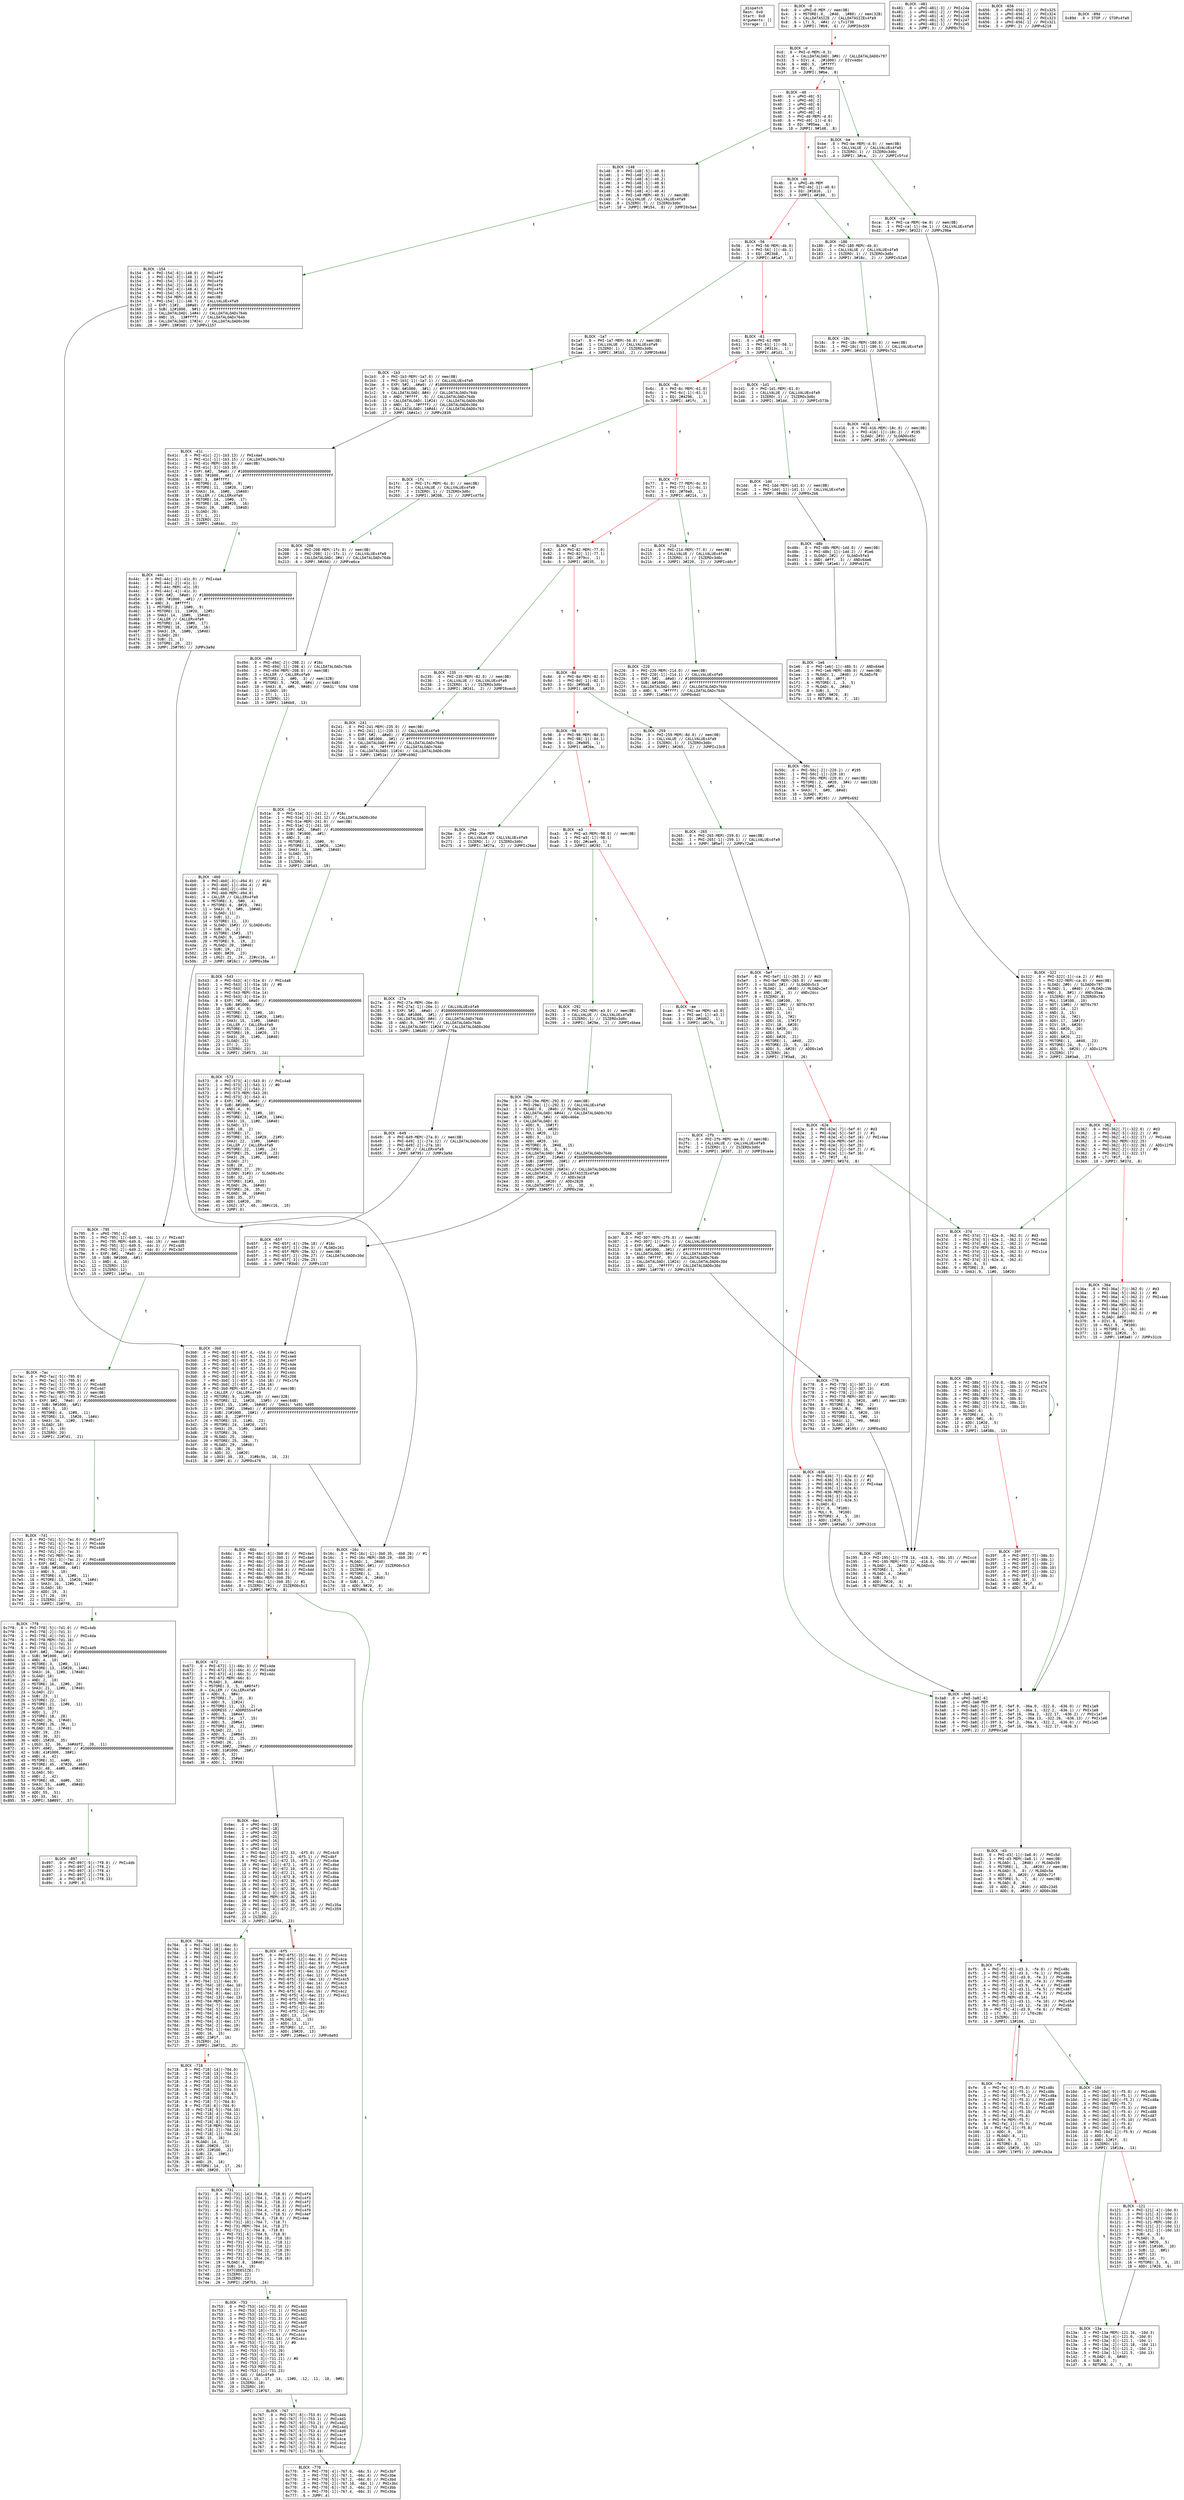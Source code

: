 
digraph G {
graph [fontname = "consolas"];
node  [fontname = "consolas"];
edge  [fontname = "consolas"];
ff [label="{_dispatch\lHash: 0x0\lStart: 0x0\lArguments: []\lStorage: []\l}", shape="record"];
block_0 [label="----- BLOCK ~0 -----\l0x0: .0 = uPHI~0-MEM // mem(0B)\l0x4: .3 = MSTORE(.0, .2#40, .1#80) // mem(32B)\l0x7: .5 = CALLDATASIZE // CALLDATASIZEx4fa9\l0x8: .6 = LT(.5, .4#4) // LTx1730\l0xc: .8 = JUMPI(.7#b9, .6) // JUMPI0x559\l", shape="record"];
block_d [label="----- BLOCK ~d -----\l0xd: .0 = PHI~d-MEM(~0.3)\l0x32: .4 = CALLDATALOAD(.3#0) // CALLDATALOAD0x797\l0x33: .5 = DIV(.4, .2#1000) // DIVx4dbc\l0x34: .6 = AND(.5, .1#ffff)\l0x3b: .8 = EQ(.6, .7#6fdd)\l0x3f: .10 = JUMPI(.9#be, .8)\l", shape="record"];
block_40 [label="----- BLOCK ~40 -----\l0x40: .0 = uPHI~40[-5]\l0x40: .1 = uPHI~40[-2]\l0x40: .2 = uPHI~40[-6]\l0x40: .3 = uPHI~40[-3]\l0x40: .4 = uPHI~40[-4]\l0x40: .5 = PHI~40-MEM(~d.0)\l0x40: .6 = PHI~40[-1](~d.6)\l0x46: .8 = EQ(.7#95ea, .6)\l0x4a: .10 = JUMPI(.9#148, .8)\l", shape="record"];
block_4b [label="----- BLOCK ~4b -----\l0x4b: .0 = uPHI~4b-MEM\l0x4b: .1 = PHI~4b[-1](~40.6)\l0x51: .3 = EQ(.2#1816, .1)\l0x55: .5 = JUMPI(.4#180, .3)\l", shape="record"];
block_56 [label="----- BLOCK ~56 -----\l0x56: .0 = PHI~56-MEM(~4b.0)\l0x56: .1 = PHI~56[-1](~4b.1)\l0x5c: .3 = EQ(.2#23b8, .1)\l0x60: .5 = JUMPI(.4#1a7, .3)\l", shape="record"];
block_61 [label="----- BLOCK ~61 -----\l0x61: .0 = uPHI~61-MEM\l0x61: .1 = PHI~61[-1](~56.1)\l0x67: .3 = EQ(.2#313c, .1)\l0x6b: .5 = JUMPI(.4#1d1, .3)\l", shape="record"];
block_6c [label="----- BLOCK ~6c -----\l0x6c: .0 = PHI~6c-MEM(~61.0)\l0x6c: .1 = PHI~6c[-1](~61.1)\l0x72: .3 = EQ(.2#4296, .1)\l0x76: .5 = JUMPI(.4#1fc, .3)\l", shape="record"];
block_77 [label="----- BLOCK ~77 -----\l0x77: .0 = PHI~77-MEM(~6c.0)\l0x77: .1 = PHI~77[-1](~6c.1)\l0x7d: .3 = EQ(.2#70a0, .1)\l0x81: .5 = JUMPI(.4#214, .3)\l", shape="record"];
block_82 [label="----- BLOCK ~82 -----\l0x82: .0 = PHI~82-MEM(~77.0)\l0x82: .1 = PHI~82[-1](~77.1)\l0x88: .3 = EQ(.2#79cc, .1)\l0x8c: .5 = JUMPI(.4#235, .3)\l", shape="record"];
block_8d [label="----- BLOCK ~8d -----\l0x8d: .0 = PHI~8d-MEM(~82.0)\l0x8d: .1 = PHI~8d[-1](~82.1)\l0x93: .3 = EQ(.2#95d8, .1)\l0x97: .5 = JUMPI(.4#259, .3)\l", shape="record"];
block_98 [label="----- BLOCK ~98 -----\l0x98: .0 = PHI~98-MEM(~8d.0)\l0x98: .1 = PHI~98[-1](~8d.1)\l0x9e: .3 = EQ(.2#a905, .1)\l0xa2: .5 = JUMPI(.4#26e, .3)\l", shape="record"];
block_a3 [label="----- BLOCK ~a3 -----\l0xa3: .0 = PHI~a3-MEM(~98.0) // mem(0B)\l0xa3: .1 = PHI~a3[-1](~98.1)\l0xa9: .3 = EQ(.2#cae9, .1)\l0xad: .5 = JUMPI(.4#292, .3)\l", shape="record"];
block_ae [label="----- BLOCK ~ae -----\l0xae: .0 = PHI~ae-MEM(~a3.0)\l0xae: .1 = PHI~ae[-1](~a3.1)\l0xb4: .3 = EQ(.2#dd62, .1)\l0xb8: .5 = JUMPI(.4#2fb, .3)\l", shape="record"];
block_be [label="----- BLOCK ~be -----\l0xbe: .0 = PHI~be-MEM(~d.0) // mem(0B)\l0xbf: .1 = CALLVALUE // CALLVALUEx4fa9\l0xc1: .2 = ISZERO(.1) // ISZEROx3d0c\l0xc5: .4 = JUMPI(.3#ca, .2) // JUMPIx5fcd\l", shape="record"];
block_ca [label="----- BLOCK ~ca -----\l0xca: .0 = PHI~ca-MEM(~be.0) // mem(0B)\l0xca: .1 = PHI~ca[-1](~be.1) // CALLVALUEx4fa9\l0xd2: .4 = JUMP(.3#322) // JUMPx296e\l", shape="record"];
block_d3 [label="----- BLOCK ~d3 -----\l0xd3: .0 = PHI~d3[-1](~3a8.0) // PHIx5d\l0xd3: .1 = PHI~d3-MEM(~3a8.1) // mem(0B)\l0xd7: .3 = MLOAD(.1, .2#40) // MLOADx59\l0xdc: .5 = MSTORE(.1, .3, .4#20) // mem(0B)\l0xde: .6 = MLOAD(.5, .0) // MLOADx5e\l0xe1: .7 = ADD(.3, .4#20) // ADD0x71f\l0xe2: .8 = MSTORE(.5, .7, .6) // mem(0B)\l0xe4: .9 = MLOAD(.8, .0)\l0xeb: .10 = ADD(.3, .2#40) // ADDx2345\l0xee: .11 = ADD(.0, .4#20) // ADD0x38d\l", shape="record"];
block_f5 [label="----- BLOCK ~f5 -----\l0xf5: .0 = PHI~f5[-9](~d3.3, ~fe.0) // PHIx48c\l0xf5: .1 = PHI~f5[-8](~d3.3, ~fe.1) // PHIx48b\l0xf5: .2 = PHI~f5[-10](~d3.0, ~fe.2) // PHIx48a\l0xf5: .3 = PHI~f5[-7](~d3.10, ~fe.3) // PHIx489\l0xf5: .4 = PHI~f5[-5](~d3.9, ~fe.4) // PHIx488\l0xf5: .5 = PHI~f5[-6](~d3.11, ~fe.5) // PHIx487\l0xf5: .6 = PHI~f5[-3](~d3.10, ~fe.7) // PHIx456\l0xf5: .7 = PHI~f5-MEM(~d3.8, ~fe.14)\l0xf5: .8 = PHI~f5[-2](~d3.11, ~fe.10) // PHIx454\l0xf5: .9 = PHI~f5[-1](~d3.12, ~fe.16) // PHIx66\l0xf5: .10 = PHI~f5[-4](~d3.9, ~fe.6) // PHIx65\l0xf8: .11 = LT(.9, .10) // LT0x28c\l0xf9: .12 = ISZERO(.11)\l0xfd: .14 = JUMPI(.13#10d, .12)\l", shape="record"];
block_fe [label="----- BLOCK ~fe -----\l0xfe: .0 = PHI~fe[-9](~f5.0) // PHIx48c\l0xfe: .1 = PHI~fe[-8](~f5.1) // PHIx48b\l0xfe: .2 = PHI~fe[-10](~f5.2) // PHIx48a\l0xfe: .3 = PHI~fe[-7](~f5.3) // PHIx489\l0xfe: .4 = PHI~fe[-5](~f5.4) // PHIx488\l0xfe: .5 = PHI~fe[-6](~f5.5) // PHIx487\l0xfe: .6 = PHI~fe[-4](~f5.10) // PHIx65\l0xfe: .7 = PHI~fe[-3](~f5.6)\l0xfe: .8 = PHI~fe-MEM(~f5.7)\l0xfe: .9 = PHI~fe[-1](~f5.9) // PHIx66\l0xfe: .10 = PHI~fe[-2](~f5.8)\l0x100: .11 = ADD(.9, .10)\l0x101: .12 = MLOAD(.8, .11)\l0x104: .13 = ADD(.9, .7)\l0x105: .14 = MSTORE(.8, .13, .12)\l0x108: .16 = ADD(.15#20, .9)\l0x10c: .18 = JUMP(.17#f5) // JUMPx3b3a\l", shape="record"];
block_10d [label="----- BLOCK ~10d -----\l0x10d: .0 = PHI~10d[-9](~f5.0) // PHIx48c\l0x10d: .1 = PHI~10d[-8](~f5.1) // PHIx48b\l0x10d: .2 = PHI~10d[-10](~f5.2) // PHIx48a\l0x10d: .3 = PHI~10d-MEM(~f5.7)\l0x10d: .4 = PHI~10d[-7](~f5.3) // PHIx489\l0x10d: .5 = PHI~10d[-5](~f5.4) // PHIx488\l0x10d: .6 = PHI~10d[-6](~f5.5) // PHIx487\l0x10d: .7 = PHI~10d[-4](~f5.10) // PHIx65\l0x10d: .8 = PHI~10d[-3](~f5.6)\l0x10d: .9 = PHI~10d[-2](~f5.8)\l0x10d: .10 = PHI~10d[-1](~f5.9) // PHIx66\l0x116: .11 = ADD(.5, .4)\l0x11a: .13 = AND(.12#1f, .5)\l0x11c: .14 = ISZERO(.13)\l0x120: .16 = JUMPI(.15#13a, .14)\l", shape="record"];
block_121 [label="----- BLOCK ~121 -----\l0x121: .0 = PHI~121[-4](~10d.0)\l0x121: .1 = PHI~121[-3](~10d.1)\l0x121: .2 = PHI~121[-5](~10d.2)\l0x121: .3 = PHI~121-MEM(~10d.3)\l0x121: .4 = PHI~121[-2](~10d.11)\l0x121: .5 = PHI~121[-1](~10d.13)\l0x123: .6 = SUB(.4, .5)\l0x125: .7 = MLOAD(.3, .6)\l0x12b: .10 = SUB(.9#20, .5)\l0x12f: .12 = EXP(.11#100, .10)\l0x130: .13 = SUB(.12, .8#1)\l0x131: .14 = NOT(.13)\l0x132: .15 = AND(.14, .7)\l0x134: .16 = MSTORE(.3, .6, .15)\l0x137: .18 = ADD(.17#20, .6)\l", shape="record"];
block_13a [label="----- BLOCK ~13a -----\l0x13a: .0 = PHI~13a-MEM(~121.16, ~10d.3)\l0x13a: .1 = PHI~13a[-4](~121.0, ~10d.0)\l0x13a: .2 = PHI~13a[-3](~121.1, ~10d.1)\l0x13a: .3 = PHI~13a[-2](~121.18, ~10d.11)\l0x13a: .4 = PHI~13a[-5](~121.2, ~10d.2)\l0x13a: .5 = PHI~13a[-1](~121.5, ~10d.13)\l0x142: .7 = MLOAD(.0, .6#40)\l0x145: .8 = SUB(.3, .7)\l0x147: .9 = RETURN(.0, .7, .8)\l", shape="record"];
block_148 [label="----- BLOCK ~148 -----\l0x148: .0 = PHI~148[-5](~40.0)\l0x148: .1 = PHI~148[-2](~40.1)\l0x148: .2 = PHI~148[-6](~40.2)\l0x148: .3 = PHI~148[-1](~40.6)\l0x148: .4 = PHI~148[-3](~40.3)\l0x148: .5 = PHI~148[-4](~40.4)\l0x148: .6 = PHI~148-MEM(~40.5) // mem(0B)\l0x149: .7 = CALLVALUE // CALLVALUEx4fa9\l0x14b: .8 = ISZERO(.7) // ISZEROx3d0c\l0x14f: .10 = JUMPI(.9#154, .8) // JUMPI0x5a4\l", shape="record"];
block_154 [label="----- BLOCK ~154 -----\l0x154: .0 = PHI~154[-6](~148.0) // PHIx4ff\l0x154: .1 = PHI~154[-3](~148.1) // PHIx4fe\l0x154: .2 = PHI~154[-7](~148.2) // PHIx4fd\l0x154: .3 = PHI~154[-2](~148.3) // PHIx4fb\l0x154: .4 = PHI~154[-4](~148.4) // PHIx4fa\l0x154: .5 = PHI~154[-5](~148.5) // PHIx4f8\l0x154: .6 = PHI~154-MEM(~148.6) // mem(0B)\l0x154: .7 = PHI~154[-1](~148.7) // CALLVALUEx4fa9\l0x15f: .12 = EXP(.11#2, .10#a0) // #10000000000000000000000000000000000000000\l0x160: .13 = SUB(.12#1000, .9#1) // #ffffffffffffffffffffffffffffffffffffffff\l0x163: .15 = CALLDATALOAD(.14#4) // CALLDATALOADx764b\l0x164: .16 = AND(.15, .13#ffff) // CALLDATALOADx764b\l0x167: .18 = CALLDATALOAD(.17#24) // CALLDATALOAD0x30d\l0x16b: .20 = JUMP(.19#3b0) // JUMPx1157\l", shape="record"];
block_16c [label="----- BLOCK ~16c -----\l0x16c: .0 = PHI~16c[-1](~3b0.35, ~4b0.26) // #1\l0x16c: .1 = PHI~16c-MEM(~3b0.29, ~4b0.20)\l0x170: .3 = MLOAD(.1, .2#40)\l0x172: .4 = ISZERO(.0#1) // ISZERO0x5c3\l0x173: .5 = ISZERO(.4)\l0x175: .6 = MSTORE(.1, .3, .5)\l0x176: .7 = MLOAD(.6, .2#40)\l0x17a: .8 = SUB(.3, .7)\l0x17d: .10 = ADD(.9#20, .8)\l0x17f: .11 = RETURN(.6, .7, .10)\l", shape="record"];
block_180 [label="----- BLOCK ~180 -----\l0x180: .0 = PHI~180-MEM(~4b.0)\l0x181: .1 = CALLVALUE // CALLVALUEx4fa9\l0x183: .2 = ISZERO(.1) // ISZEROx3d0c\l0x187: .4 = JUMPI(.3#18c, .2) // JUMPIx52a9\l", shape="record"];
block_18c [label="----- BLOCK ~18c -----\l0x18c: .0 = PHI~18c-MEM(~180.0) // mem(0B)\l0x18c: .1 = PHI~18c[-1](~180.1) // CALLVALUEx4fa9\l0x194: .4 = JUMP(.3#416) // JUMP0x7c2\l", shape="record"];
block_195 [label="----- BLOCK ~195 -----\l0x195: .0 = PHI~195[-1](~778.14, ~416.3, ~50c.10) // PHIxcd\l0x195: .1 = PHI~195-MEM(~778.12, ~416.0, ~50c.7) // mem(0B)\l0x199: .3 = MLOAD(.1, .2#40) // MLOADxcb\l0x19c: .4 = MSTORE(.1, .3, .0)\l0x19d: .5 = MLOAD(.4, .2#40)\l0x1a1: .6 = SUB(.3, .5)\l0x1a4: .8 = ADD(.7#20, .6)\l0x1a6: .9 = RETURN(.4, .5, .8)\l", shape="record"];
block_1a7 [label="----- BLOCK ~1a7 -----\l0x1a7: .0 = PHI~1a7-MEM(~56.0) // mem(0B)\l0x1a8: .1 = CALLVALUE // CALLVALUEx4fa9\l0x1aa: .2 = ISZERO(.1) // ISZEROx3d0c\l0x1ae: .4 = JUMPI(.3#1b3, .2) // JUMPI0x664\l", shape="record"];
block_1b3 [label="----- BLOCK ~1b3 -----\l0x1b3: .0 = PHI~1b3-MEM(~1a7.0) // mem(0B)\l0x1b3: .1 = PHI~1b3[-1](~1a7.1) // CALLVALUEx4fa9\l0x1be: .6 = EXP(.5#2, .4#a0) // #10000000000000000000000000000000000000000\l0x1bf: .7 = SUB(.6#1000, .3#1) // #ffffffffffffffffffffffffffffffffffffffff\l0x1c2: .9 = CALLDATALOAD(.8#4) // CALLDATALOADx764b\l0x1c4: .10 = AND(.7#ffff, .9) // CALLDATALOADx764b\l0x1c8: .12 = CALLDATALOAD(.11#24) // CALLDATALOAD0x30d\l0x1c9: .13 = AND(.12, .7#ffff) // CALLDATALOAD0x30d\l0x1cc: .15 = CALLDATALOAD(.14#44) // CALLDATALOAD0x763\l0x1d0: .17 = JUMP(.16#41c) // JUMPx2839\l", shape="record"];
block_1d1 [label="----- BLOCK ~1d1 -----\l0x1d1: .0 = PHI~1d1-MEM(~61.0)\l0x1d2: .1 = CALLVALUE // CALLVALUEx4fa9\l0x1d4: .2 = ISZERO(.1) // ISZEROx3d0c\l0x1d8: .4 = JUMPI(.3#1dd, .2) // JUMPIx573b\l", shape="record"];
block_1dd [label="----- BLOCK ~1dd -----\l0x1dd: .0 = PHI~1dd-MEM(~1d1.0) // mem(0B)\l0x1dd: .1 = PHI~1dd[-1](~1d1.1) // CALLVALUEx4fa9\l0x1e5: .4 = JUMP(.3#48b) // JUMP0x2b6\l", shape="record"];
block_1e6 [label="----- BLOCK ~1e6 -----\l0x1e6: .0 = PHI~1e6[-1](~48b.5) // ANDx64e6\l0x1e6: .1 = PHI~1e6-MEM(~48b.0) // mem(0B)\l0x1ea: .3 = MLOAD(.1, .2#40) // MLOADxf8\l0x1ef: .5 = AND(.0, .4#ff)\l0x1f1: .6 = MSTORE(.1, .3, .5)\l0x1f2: .7 = MLOAD(.6, .2#40)\l0x1f6: .8 = SUB(.3, .7)\l0x1f9: .10 = ADD(.9#20, .8)\l0x1fb: .11 = RETURN(.6, .7, .10)\l", shape="record"];
block_1fc [label="----- BLOCK ~1fc -----\l0x1fc: .0 = PHI~1fc-MEM(~6c.0) // mem(0B)\l0x1fd: .1 = CALLVALUE // CALLVALUEx4fa9\l0x1ff: .2 = ISZERO(.1) // ISZEROx3d0c\l0x203: .4 = JUMPI(.3#208, .2) // JUMPIx4754\l", shape="record"];
block_208 [label="----- BLOCK ~208 -----\l0x208: .0 = PHI~208-MEM(~1fc.0) // mem(0B)\l0x208: .1 = PHI~208[-1](~1fc.1) // CALLVALUEx4fa9\l0x20f: .4 = CALLDATALOAD(.3#4) // CALLDATALOADx764b\l0x213: .6 = JUMP(.5#494) // JUMPxe6ce\l", shape="record"];
block_214 [label="----- BLOCK ~214 -----\l0x214: .0 = PHI~214-MEM(~77.0) // mem(0B)\l0x215: .1 = CALLVALUE // CALLVALUEx4fa9\l0x217: .2 = ISZERO(.1) // ISZEROx3d0c\l0x21b: .4 = JUMPI(.3#220, .2) // JUMPIx40cf\l", shape="record"];
block_220 [label="----- BLOCK ~220 -----\l0x220: .0 = PHI~220-MEM(~214.0) // mem(0B)\l0x220: .1 = PHI~220[-1](~214.1) // CALLVALUEx4fa9\l0x22b: .6 = EXP(.5#2, .4#a0) // #10000000000000000000000000000000000000000\l0x22c: .7 = SUB(.6#1000, .3#1) // #ffffffffffffffffffffffffffffffffffffffff\l0x22f: .9 = CALLDATALOAD(.8#4) // CALLDATALOADx764b\l0x230: .10 = AND(.9, .7#ffff) // CALLDATALOADx764b\l0x234: .12 = JUMP(.11#50c) // JUMP0x6d2\l", shape="record"];
block_235 [label="----- BLOCK ~235 -----\l0x235: .0 = PHI~235-MEM(~82.0) // mem(0B)\l0x236: .1 = CALLVALUE // CALLVALUEx4fa9\l0x238: .2 = ISZERO(.1) // ISZEROx3d0c\l0x23c: .4 = JUMPI(.3#241, .2) // JUMPI0xec0\l", shape="record"];
block_241 [label="----- BLOCK ~241 -----\l0x241: .0 = PHI~241-MEM(~235.0) // mem(0B)\l0x241: .1 = PHI~241[-1](~235.1) // CALLVALUEx4fa9\l0x24c: .6 = EXP(.5#2, .4#a0) // #10000000000000000000000000000000000000000\l0x24d: .7 = SUB(.6#1000, .3#1) // #ffffffffffffffffffffffffffffffffffffffff\l0x250: .9 = CALLDATALOAD(.8#4) // CALLDATALOADx764b\l0x251: .10 = AND(.9, .7#ffff) // CALLDATALOADx764b\l0x254: .12 = CALLDATALOAD(.11#24) // CALLDATALOAD0x30d\l0x258: .14 = JUMP(.13#51e) // JUMPx6902\l", shape="record"];
block_259 [label="----- BLOCK ~259 -----\l0x259: .0 = PHI~259-MEM(~8d.0) // mem(0B)\l0x25a: .1 = CALLVALUE // CALLVALUEx4fa9\l0x25c: .2 = ISZERO(.1) // ISZEROx3d0c\l0x260: .4 = JUMPI(.3#265, .2) // JUMPIx23c8\l", shape="record"];
block_265 [label="----- BLOCK ~265 -----\l0x265: .0 = PHI~265-MEM(~259.0) // mem(0B)\l0x265: .1 = PHI~265[-1](~259.1) // CALLVALUEx4fa9\l0x26d: .4 = JUMP(.3#5ef) // JUMPx72a8\l", shape="record"];
block_26e [label="----- BLOCK ~26e -----\l0x26e: .0 = uPHI~26e-MEM\l0x26f: .1 = CALLVALUE // CALLVALUEx4fa9\l0x271: .2 = ISZERO(.1) // ISZEROx3d0c\l0x275: .4 = JUMPI(.3#27a, .2) // JUMPIx26e4\l", shape="record"];
block_27a [label="----- BLOCK ~27a -----\l0x27a: .0 = PHI~27a-MEM(~26e.0)\l0x27a: .1 = PHI~27a[-1](~26e.1) // CALLVALUEx4fa9\l0x285: .6 = EXP(.5#2, .4#a0) // #10000000000000000000000000000000000000000\l0x286: .7 = SUB(.6#1000, .3#1) // #ffffffffffffffffffffffffffffffffffffffff\l0x289: .9 = CALLDATALOAD(.8#4) // CALLDATALOADx764b\l0x28a: .10 = AND(.9, .7#ffff) // CALLDATALOADx764b\l0x28d: .12 = CALLDATALOAD(.11#24) // CALLDATALOAD0x30d\l0x291: .14 = JUMP(.13#649) // JUMPx779a\l", shape="record"];
block_292 [label="----- BLOCK ~292 -----\l0x292: .0 = PHI~292-MEM(~a3.0) // mem(0B)\l0x293: .1 = CALLVALUE // CALLVALUEx4fa9\l0x295: .2 = ISZERO(.1) // ISZEROx3d0c\l0x299: .4 = JUMPI(.3#29e, .2) // JUMPIx6bea\l", shape="record"];
block_29e [label="----- BLOCK ~29e -----\l0x29e: .0 = PHI~29e-MEM(~292.0) // mem(0B)\l0x29e: .1 = PHI~29e[-1](~292.1) // CALLVALUEx4fa9\l0x2a3: .3 = MLOAD(.0, .2#40) // MLOADx161\l0x2aa: .7 = CALLDATALOAD(.6#44) // CALLDATALOAD0x763\l0x2ad: .8 = ADD(.7, .5#4) // ADDx466e\l0x2ae: .9 = CALLDATALOAD(.8)\l0x2b2: .11 = ADD(.9, .10#1f)\l0x2b5: .12 = DIV(.11, .4#20)\l0x2b7: .13 = MUL(.4#20, .12)\l0x2b9: .14 = ADD(.3, .13)\l0x2bb: .15 = ADD(.4#20, .14)\l0x2be: .16 = MSTORE(.0, .2#40, .15)\l0x2c1: .17 = MSTORE(.16, .3, .9)\l0x2c7: .19 = CALLDATALOAD(.5#4) // CALLDATALOADx764b\l0x2ce: .23 = EXP(.22#2, .21#a0) // #10000000000000000000000000000000000000000\l0x2cf: .24 = SUB(.23#1000, .20#1) // #ffffffffffffffffffffffffffffffffffffffff\l0x2d0: .25 = AND(.24#ffff, .19)\l0x2d5: .27 = CALLDATALOAD(.26#24) // CALLDATALOAD0x30d\l0x2d7: .28 = CALLDATASIZE // CALLDATASIZEx4fa9\l0x2de: .30 = ADD(.26#24, .7) // ADDx3e18\l0x2e4: .31 = ADD(.3, .4#20) // ADDx2828\l0x2ea: .32 = CALLDATACOPY(.17, .31, .30, .9)\l0x2fa: .34 = JUMP(.33#65f) // JUMP0x24e\l", shape="record"];
block_2fb [label="----- BLOCK ~2fb -----\l0x2fb: .0 = PHI~2fb-MEM(~ae.0) // mem(0B)\l0x2fc: .1 = CALLVALUE // CALLVALUEx4fa9\l0x2fe: .2 = ISZERO(.1) // ISZEROx3d0c\l0x302: .4 = JUMPI(.3#307, .2) // JUMPI0xa4e\l", shape="record"];
block_307 [label="----- BLOCK ~307 -----\l0x307: .0 = PHI~307-MEM(~2fb.0) // mem(0B)\l0x307: .1 = PHI~307[-1](~2fb.1) // CALLVALUEx4fa9\l0x312: .6 = EXP(.5#2, .4#a0) // #10000000000000000000000000000000000000000\l0x313: .7 = SUB(.6#1000, .3#1) // #ffffffffffffffffffffffffffffffffffffffff\l0x316: .9 = CALLDATALOAD(.8#4) // CALLDATALOADx764b\l0x318: .10 = AND(.7#ffff, .9) // CALLDATALOADx764b\l0x31c: .12 = CALLDATALOAD(.11#24) // CALLDATALOAD0x30d\l0x31d: .13 = AND(.12, .7#ffff) // CALLDATALOAD0x30d\l0x321: .15 = JUMP(.14#778) // JUMPx1574\l", shape="record"];
block_322 [label="----- BLOCK ~322 -----\l0x322: .0 = PHI~322[-1](~ca.2) // #d3\l0x322: .1 = PHI~322-MEM(~ca.0) // mem(0B)\l0x326: .3 = SLOAD(.2#0) // SLOAD0x797\l0x32a: .5 = MLOAD(.1, .4#40) // MLOADx19b\l0x332: .9 = AND(.3, .8#1) // ANDx35aa\l0x333: .10 = ISZERO(.9) // ISZERO0x783\l0x337: .12 = MUL(.11#100, .10)\l0x33a: .14 = NOT(.13#0) // NOT0x797\l0x33b: .15 = ADD(.14, .12)\l0x33e: .16 = AND(.3, .15)\l0x342: .17 = DIV(.16, .7#2)\l0x346: .19 = ADD(.17, .18#1f)\l0x349: .20 = DIV(.19, .6#20)\l0x34b: .21 = MUL(.6#20, .20)\l0x34d: .22 = ADD(.5, .21)\l0x34f: .23 = ADD(.6#20, .22)\l0x352: .24 = MSTORE(.1, .4#40, .23)\l0x355: .25 = MSTORE(.24, .5, .17)\l0x359: .26 = ADD(.5, .6#20) // ADDx12f6\l0x35d: .27 = ISZERO(.17)\l0x361: .29 = JUMPI(.28#3a8, .27)\l", shape="record"];
block_362 [label="----- BLOCK ~362 -----\l0x362: .0 = PHI~362[-7](~322.0) // #d3\l0x362: .1 = PHI~362[-5](~322.2) // #0\l0x362: .2 = PHI~362[-4](~322.17) // PHIx4ab\l0x362: .3 = PHI~362-MEM(~322.25)\l0x362: .4 = PHI~362[-3](~322.26) // ADDx12f6\l0x362: .5 = PHI~362[-2](~322.2) // #0\l0x362: .6 = PHI~362[-1](~322.17)\l0x365: .8 = LT(.7#1f, .6)\l0x369: .10 = JUMPI(.9#37d, .8)\l", shape="record"];
block_36a [label="----- BLOCK ~36a -----\l0x36a: .0 = PHI~36a[-7](~362.0) // #d3\l0x36a: .1 = PHI~36a[-5](~362.1) // #0\l0x36a: .2 = PHI~36a[-4](~362.2) // PHIx4ab\l0x36a: .3 = PHI~36a[-1](~362.6)\l0x36a: .4 = PHI~36a-MEM(~362.3)\l0x36a: .5 = PHI~36a[-3](~362.4)\l0x36a: .6 = PHI~36a[-2](~362.5) // #0\l0x36f: .8 = SLOAD(.6#0)\l0x370: .9 = DIV(.8, .7#100)\l0x371: .10 = MUL(.9, .7#100)\l0x373: .11 = MSTORE(.4, .5, .10)\l0x377: .13 = ADD(.12#20, .5)\l0x37c: .15 = JUMP(.14#3a8) // JUMPx31cb\l", shape="record"];
block_37d [label="----- BLOCK ~37d -----\l0x37d: .0 = PHI~37d[-7](~62e.0, ~362.0) // #d3\l0x37d: .1 = PHI~37d[-5](~62e.1, ~362.1) // PHIx4a1\l0x37d: .2 = PHI~37d[-4](~62e.2, ~362.2) // PHIx4a0\l0x37d: .3 = PHI~37d-MEM(~62e.3, ~362.3)\l0x37d: .4 = PHI~37d[-2](~62e.5, ~362.5) // PHIx1ca\l0x37d: .5 = PHI~37d[-1](~62e.6, ~362.6)\l0x37d: .6 = PHI~37d[-3](~62e.4, ~362.4)\l0x37f: .7 = ADD(.6, .5)\l0x384: .9 = MSTORE(.3, .8#0, .4)\l0x389: .12 = SHA3(.9, .11#0, .10#20)\l", shape="record"];
block_38b [label="----- BLOCK ~38b -----\l0x38b: .0 = PHI~38b[-7](~37d.0, ~38b.0) // PHIx47e\l0x38b: .1 = PHI~38b[-5](~37d.1, ~38b.1) // PHIx47d\l0x38b: .2 = PHI~38b[-4](~37d.2, ~38b.2) // PHIx47c\l0x38b: .3 = PHI~38b[-3](~37d.7, ~38b.3)\l0x38b: .4 = PHI~38b-MEM(~37d.9, ~38b.8)\l0x38b: .5 = PHI~38b[-1](~37d.6, ~38b.12)\l0x38b: .6 = PHI~38b[-2](~37d.12, ~38b.10)\l0x38d: .7 = SLOAD(.6)\l0x38f: .8 = MSTORE(.4, .5, .7)\l0x393: .10 = ADD(.9#1, .6)\l0x397: .12 = ADD(.11#20, .5)\l0x39a: .13 = GT(.3, .12)\l0x39e: .15 = JUMPI(.14#38b, .13)\l", shape="record"];
block_39f [label="----- BLOCK ~39f -----\l0x39f: .0 = PHI~39f[-7](~38b.0)\l0x39f: .1 = PHI~39f[-5](~38b.1)\l0x39f: .2 = PHI~39f[-4](~38b.2)\l0x39f: .3 = PHI~39f[-2](~38b.10)\l0x39f: .4 = PHI~39f[-1](~38b.12)\l0x39f: .5 = PHI~39f[-3](~38b.3)\l0x3a1: .6 = SUB(.4, .5)\l0x3a4: .8 = AND(.7#1f, .6)\l0x3a6: .9 = ADD(.5, .8)\l", shape="record"];
block_3a8 [label="----- BLOCK ~3a8 -----\l0x3a8: .0 = uPHI~3a8[-6]\l0x3a8: .1 = uPHI~3a8-MEM\l0x3a8: .2 = PHI~3a8[-7](~39f.0, ~5ef.0, ~36a.0, ~322.0, ~636.0) // PHIx1e9\l0x3a8: .3 = PHI~3a8[-5](~39f.1, ~5ef.2, ~36a.1, ~322.2, ~636.1) // PHIx1e8\l0x3a8: .4 = PHI~3a8[-4](~39f.2, ~5ef.16, ~36a.2, ~322.17, ~636.2) // PHIx1e7\l0x3a8: .5 = PHI~3a8[-3](~39f.9, ~5ef.25, ~36a.13, ~322.26, ~636.13) // PHIx1e6\l0x3a8: .6 = PHI~3a8[-2](~39f.3, ~5ef.2, ~36a.6, ~322.2, ~636.6) // PHIx1e5\l0x3a8: .7 = PHI~3a8[-1](~39f.5, ~5ef.16, ~36a.3, ~322.17, ~636.3)\l0x3af: .8 = JUMP(.2) // JUMP0x1a0\l", shape="record"];
block_3b0 [label="----- BLOCK ~3b0 -----\l0x3b0: .0 = PHI~3b0[-8](~65f.4, ~154.0) // PHIx4e1\l0x3b0: .1 = PHI~3b0[-5](~65f.5, ~154.1) // PHIx4e0\l0x3b0: .2 = PHI~3b0[-9](~65f.0, ~154.2) // PHIx4df\l0x3b0: .3 = PHI~3b0[-4](~65f.4, ~154.3) // PHIx4de\l0x3b0: .4 = PHI~3b0[-6](~65f.1, ~154.4) // PHIx4dd\l0x3b0: .5 = PHI~3b0[-7](~65f.3, ~154.5) // PHIx4dc\l0x3b0: .6 = PHI~3b0[-3](~65f.6, ~154.8) // PHIx208\l0x3b0: .7 = PHI~3b0[-1](~65f.3, ~154.18) // PHIx1fe\l0x3b0: .8 = PHI~3b0[-2](~65f.4, ~154.16)\l0x3b0: .9 = PHI~3b0-MEM(~65f.2, ~154.6) // mem(0B)\l0x3b1: .10 = CALLER // CALLERx4fa9\l0x3b6: .12 = MSTORE(.9, .11#0, .10) // mem(32B)\l0x3bd: .15 = MSTORE(.12, .14#20, .13#5) // mem(64B)\l0x3c2: .17 = SHA3(.15, .11#0, .16#40) // 'SHA3i' %491 %495\l0x3c9: .21 = EXP(.20#2, .19#a0) // #10000000000000000000000000000000000000000\l0x3ca: .22 = SUB(.21#1000, .18#1) // #ffffffffffffffffffffffffffffffffffffffff\l0x3cc: .23 = AND(.8, .22#ffff)\l0x3cf: .24 = MSTORE(.15, .11#0, .23)\l0x3d2: .25 = MSTORE(.24, .14#20, .17)\l0x3d5: .26 = SHA3(.25, .11#0, .16#40)\l0x3d8: .27 = SSTORE(.26, .7)\l0x3da: .28 = MLOAD(.25, .16#40)\l0x3dd: .29 = MSTORE(.25, .28, .7)\l0x3df: .30 = MLOAD(.29, .16#40)\l0x40a: .32 = SUB(.28, .30)\l0x40b: .33 = ADD(.32, .14#20)\l0x40d: .34 = LOG3(.30, .33, .31#8c5b, .10, .23)\l0x415: .36 = JUMP(.6) // JUMP0x479\l", shape="record"];
block_416 [label="----- BLOCK ~416 -----\l0x416: .0 = PHI~416-MEM(~18c.0) // mem(0B)\l0x416: .1 = PHI~416[-1](~18c.2) // #195\l0x419: .3 = SLOAD(.2#3) // SLOAD0x45c\l0x41b: .4 = JUMP(.1#195) // JUMP0x692\l", shape="record"];
block_41c [label="----- BLOCK ~41c -----\l0x41c: .0 = PHI~41c[-2](~1b3.13) // PHIx4a4\l0x41c: .1 = PHI~41c[-1](~1b3.15) // CALLDATALOAD0x763\l0x41c: .2 = PHI~41c-MEM(~1b3.0) // mem(0B)\l0x41c: .3 = PHI~41c[-3](~1b3.10)\l0x423: .7 = EXP(.6#2, .5#a0) // #10000000000000000000000000000000000000000\l0x424: .8 = SUB(.7#1000, .4#1) // #ffffffffffffffffffffffffffffffffffffffff\l0x426: .9 = AND(.3, .8#ffff)\l0x42b: .11 = MSTORE(.2, .10#0, .9)\l0x432: .14 = MSTORE(.11, .13#20, .12#5)\l0x437: .16 = SHA3(.14, .10#0, .15#40)\l0x438: .17 = CALLER // CALLERx4fa9\l0x43a: .18 = MSTORE(.14, .10#0, .17)\l0x43d: .19 = MSTORE(.18, .13#20, .16)\l0x43f: .20 = SHA3(.19, .10#0, .15#40)\l0x440: .21 = SLOAD(.20)\l0x442: .22 = GT(.1, .21)\l0x443: .23 = ISZERO(.22)\l0x447: .25 = JUMPI(.24#44c, .23)\l", shape="record"];
block_44c [label="----- BLOCK ~44c -----\l0x44c: .0 = PHI~44c[-3](~41c.0) // PHIx4a4\l0x44c: .1 = PHI~44c[-2](~41c.1)\l0x44c: .2 = PHI~44c-MEM(~41c.19)\l0x44c: .3 = PHI~44c[-4](~41c.3)\l0x453: .7 = EXP(.6#2, .5#a0) // #10000000000000000000000000000000000000000\l0x454: .8 = SUB(.7#1000, .4#1) // #ffffffffffffffffffffffffffffffffffffffff\l0x456: .9 = AND(.3, .8#ffff)\l0x45b: .11 = MSTORE(.2, .10#0, .9)\l0x462: .14 = MSTORE(.11, .13#20, .12#5)\l0x467: .16 = SHA3(.14, .10#0, .15#40)\l0x468: .17 = CALLER // CALLERx4fa9\l0x46a: .18 = MSTORE(.14, .10#0, .17)\l0x46d: .19 = MSTORE(.18, .13#20, .16)\l0x46f: .20 = SHA3(.19, .10#0, .15#40)\l0x471: .21 = SLOAD(.20)\l0x474: .22 = SUB(.21, .1)\l0x476: .23 = SSTORE(.20, .22)\l0x480: .26 = JUMP(.25#795) // JUMPx3a9d\l", shape="record"];
block_481 [label="----- BLOCK ~481 -----\l0x481: .0 = uPHI~481[-3] // PHIx24a\l0x481: .1 = uPHI~481[-2] // PHIx249\l0x481: .2 = uPHI~481[-4] // PHIx248\l0x481: .3 = uPHI~481[-5] // PHIx247\l0x481: .4 = uPHI~481[-1] // PHIx245\l0x48a: .6 = JUMP(.3) // JUMP0x751\l", shape="record"];
block_48b [label="----- BLOCK ~48b -----\l0x48b: .0 = PHI~48b-MEM(~1dd.0) // mem(0B)\l0x48b: .1 = PHI~48b[-1](~1dd.2) // #1e6\l0x48e: .3 = SLOAD(.2#2) // SLOADx5fe3\l0x491: .5 = AND(.4#ff, .3) // ANDx64e6\l0x493: .6 = JUMP(.1#1e6) // JUMPx61f1\l", shape="record"];
block_494 [label="----- BLOCK ~494 -----\l0x494: .0 = PHI~494[-2](~208.2) // #16c\l0x494: .1 = PHI~494[-1](~208.4) // CALLDATALOADx764b\l0x494: .2 = PHI~494-MEM(~208.0) // mem(0B)\l0x495: .3 = CALLER // CALLERx4fa9\l0x49a: .5 = MSTORE(.2, .4#0, .3) // mem(32B)\l0x49f: .8 = MSTORE(.5, .7#20, .6#4) // mem(64B)\l0x4a3: .10 = SHA3(.8, .4#0, .9#40) // 'SHA3i' %594 %598\l0x4a4: .11 = SLOAD(.10)\l0x4a6: .12 = GT(.1, .11)\l0x4a7: .13 = ISZERO(.12)\l0x4ab: .15 = JUMPI(.14#4b0, .13)\l", shape="record"];
block_4b0 [label="----- BLOCK ~4b0 -----\l0x4b0: .0 = PHI~4b0[-3](~494.0) // #16c\l0x4b0: .1 = PHI~4b0[-1](~494.4) // #0\l0x4b0: .2 = PHI~4b0[-2](~494.1)\l0x4b0: .3 = PHI~4b0-MEM(~494.8)\l0x4b1: .4 = CALLER // CALLERx4fa9\l0x4b6: .6 = MSTORE(.3, .5#0, .4)\l0x4bd: .9 = MSTORE(.6, .8#20, .7#4)\l0x4c3: .11 = SHA3(.9, .5#0, .10#40)\l0x4c5: .12 = SLOAD(.11)\l0x4c8: .13 = SUB(.12, .2)\l0x4ca: .14 = SSTORE(.11, .13)\l0x4ce: .16 = SLOAD(.15#3) // SLOAD0x45c\l0x4d1: .17 = SUB(.16, .2)\l0x4d3: .18 = SSTORE(.15#3, .17)\l0x4d5: .19 = MLOAD(.9, .10#40)\l0x4d8: .20 = MSTORE(.9, .19, .2)\l0x4da: .21 = MLOAD(.20, .10#40)\l0x4ff: .23 = SUB(.19, .21)\l0x502: .24 = ADD(.8#20, .23)\l0x504: .25 = LOG2(.21, .24, .22#cc16, .4)\l0x50b: .27 = JUMP(.0#16c) // JUMP0x38e\l", shape="record"];
block_50c [label="----- BLOCK ~50c -----\l0x50c: .0 = PHI~50c[-2](~220.2) // #195\l0x50c: .1 = PHI~50c[-1](~220.10)\l0x50c: .2 = PHI~50c-MEM(~220.0) // mem(0B)\l0x511: .5 = MSTORE(.2, .4#20, .3#4) // mem(32B)\l0x516: .7 = MSTORE(.5, .6#0, .1)\l0x51a: .9 = SHA3(.7, .6#0, .8#40)\l0x51b: .10 = SLOAD(.9)\l0x51d: .11 = JUMP(.0#195) // JUMP0x692\l", shape="record"];
block_51e [label="----- BLOCK ~51e -----\l0x51e: .0 = PHI~51e[-3](~241.2) // #16c\l0x51e: .1 = PHI~51e[-1](~241.12) // CALLDATALOAD0x30d\l0x51e: .2 = PHI~51e-MEM(~241.0) // mem(0B)\l0x51e: .3 = PHI~51e[-2](~241.10)\l0x525: .7 = EXP(.6#2, .5#a0) // #10000000000000000000000000000000000000000\l0x526: .8 = SUB(.7#1000, .4#1)\l0x528: .9 = AND(.3, .8)\l0x52d: .11 = MSTORE(.2, .10#0, .9)\l0x532: .14 = MSTORE(.11, .13#20, .12#4)\l0x536: .16 = SHA3(.14, .10#0, .15#40)\l0x537: .17 = SLOAD(.16)\l0x539: .18 = GT(.1, .17)\l0x53a: .19 = ISZERO(.18)\l0x53e: .21 = JUMPI(.20#543, .19)\l", shape="record"];
block_543 [label="----- BLOCK ~543 -----\l0x543: .0 = PHI~543[-4](~51e.0) // PHIx4a8\l0x543: .1 = PHI~543[-1](~51e.10) // #0\l0x543: .2 = PHI~543[-2](~51e.1)\l0x543: .3 = PHI~543-MEM(~51e.14)\l0x543: .4 = PHI~543[-3](~51e.3)\l0x54a: .8 = EXP(.7#2, .6#a0) // #10000000000000000000000000000000000000000\l0x54b: .9 = SUB(.8#1000, .5#1)\l0x54d: .10 = AND(.4, .9)\l0x552: .12 = MSTORE(.3, .11#0, .10)\l0x559: .15 = MSTORE(.12, .14#20, .13#5)\l0x55e: .17 = SHA3(.15, .11#0, .16#40)\l0x55f: .18 = CALLER // CALLERx4fa9\l0x561: .19 = MSTORE(.15, .11#0, .18)\l0x564: .20 = MSTORE(.19, .14#20, .17)\l0x566: .21 = SHA3(.20, .11#0, .16#40)\l0x567: .22 = SLOAD(.21)\l0x569: .23 = GT(.2, .22)\l0x56a: .24 = ISZERO(.23)\l0x56e: .26 = JUMPI(.25#573, .24)\l", shape="record"];
block_573 [label="----- BLOCK ~573 -----\l0x573: .0 = PHI~573[-4](~543.0) // PHIx4a8\l0x573: .1 = PHI~573[-1](~543.1) // #0\l0x573: .2 = PHI~573[-2](~543.2)\l0x573: .3 = PHI~573-MEM(~543.20)\l0x573: .4 = PHI~573[-3](~543.4)\l0x57a: .8 = EXP(.7#2, .6#a0) // #10000000000000000000000000000000000000000\l0x57b: .9 = SUB(.8#1000, .5#1)\l0x57d: .10 = AND(.4, .9)\l0x582: .12 = MSTORE(.3, .11#0, .10)\l0x589: .15 = MSTORE(.12, .14#20, .13#4)\l0x58e: .17 = SHA3(.15, .11#0, .16#40)\l0x590: .18 = SLOAD(.17)\l0x593: .19 = SUB(.18, .2)\l0x595: .20 = SSTORE(.17, .19)\l0x599: .22 = MSTORE(.15, .14#20, .21#5)\l0x59c: .23 = SHA3(.22, .11#0, .16#40)\l0x59d: .24 = CALLER // CALLERx4fa9\l0x59f: .25 = MSTORE(.22, .11#0, .24)\l0x5a1: .26 = MSTORE(.25, .14#20, .23)\l0x5a5: .27 = SHA3(.26, .11#0, .16#40)\l0x5a7: .28 = SLOAD(.27)\l0x5aa: .29 = SUB(.28, .2)\l0x5ac: .30 = SSTORE(.27, .29)\l0x5b0: .32 = SLOAD(.31#3) // SLOAD0x45c\l0x5b3: .33 = SUB(.32, .2)\l0x5b5: .34 = SSTORE(.31#3, .33)\l0x5b7: .35 = MLOAD(.26, .16#40)\l0x5ba: .36 = MSTORE(.26, .35, .2)\l0x5bc: .37 = MLOAD(.36, .16#40)\l0x5e1: .39 = SUB(.35, .37)\l0x5e4: .40 = ADD(.14#20, .39)\l0x5e6: .41 = LOG2(.37, .40, .38#cc16, .10)\l0x5ee: .43 = JUMP(.0)\l", shape="record"];
block_5ef [label="----- BLOCK ~5ef -----\l0x5ef: .0 = PHI~5ef[-1](~265.2) // #d3\l0x5ef: .1 = PHI~5ef-MEM(~265.0) // mem(0B)\l0x5f3: .3 = SLOAD(.2#1) // SLOAD0x5c3\l0x5f7: .5 = MLOAD(.1, .4#40) // MLOADx2ef\l0x5fe: .8 = AND(.2#1, .3) // ANDx2dcc\l0x5ff: .9 = ISZERO(.8)\l0x603: .11 = MUL(.10#100, .9)\l0x606: .13 = NOT(.12#0) // NOT0x797\l0x607: .14 = ADD(.13, .11)\l0x60a: .15 = AND(.3, .14)\l0x60e: .16 = DIV(.15, .7#2)\l0x612: .18 = ADD(.16, .17#1f)\l0x615: .19 = DIV(.18, .6#20)\l0x617: .20 = MUL(.6#20, .19)\l0x619: .21 = ADD(.5, .20)\l0x61b: .22 = ADD(.6#20, .21)\l0x61e: .23 = MSTORE(.1, .4#40, .22)\l0x621: .24 = MSTORE(.23, .5, .16)\l0x625: .25 = ADD(.5, .6#20) // ADD0x1e5\l0x629: .26 = ISZERO(.16)\l0x62d: .28 = JUMPI(.27#3a8, .26)\l", shape="record"];
block_62e [label="----- BLOCK ~62e -----\l0x62e: .0 = PHI~62e[-7](~5ef.0) // #d3\l0x62e: .1 = PHI~62e[-5](~5ef.2) // #1\l0x62e: .2 = PHI~62e[-4](~5ef.16) // PHIx4aa\l0x62e: .3 = PHI~62e-MEM(~5ef.24)\l0x62e: .4 = PHI~62e[-3](~5ef.25)\l0x62e: .5 = PHI~62e[-2](~5ef.2) // #1\l0x62e: .6 = PHI~62e[-1](~5ef.16)\l0x631: .8 = LT(.7#1f, .6)\l0x635: .10 = JUMPI(.9#37d, .8)\l", shape="record"];
block_636 [label="----- BLOCK ~636 -----\l0x636: .0 = PHI~636[-7](~62e.0) // #d3\l0x636: .1 = PHI~636[-5](~62e.1) // #1\l0x636: .2 = PHI~636[-4](~62e.2) // PHIx4aa\l0x636: .3 = PHI~636[-1](~62e.6)\l0x636: .4 = PHI~636-MEM(~62e.3)\l0x636: .5 = PHI~636[-3](~62e.4)\l0x636: .6 = PHI~636[-2](~62e.5)\l0x63b: .8 = SLOAD(.6)\l0x63c: .9 = DIV(.8, .7#100)\l0x63d: .10 = MUL(.9, .7#100)\l0x63f: .11 = MSTORE(.4, .5, .10)\l0x643: .13 = ADD(.12#20, .5)\l0x648: .15 = JUMP(.14#3a8) // JUMPx31cb\l", shape="record"];
block_649 [label="----- BLOCK ~649 -----\l0x649: .0 = PHI~649-MEM(~27a.0) // mem(0B)\l0x649: .1 = PHI~649[-1](~27a.12) // CALLDATALOAD0x30d\l0x649: .2 = PHI~649[-2](~27a.10)\l0x64f: .5 = CALLER // CALLERx4fa9\l0x655: .7 = JUMP(.6#795) // JUMPx3a9d\l", shape="record"];
block_656 [label="----- BLOCK ~656 -----\l0x656: .0 = uPHI~656[-2] // PHIx325\l0x656: .1 = uPHI~656[-3] // PHIx324\l0x656: .2 = uPHI~656[-4] // PHIx323\l0x656: .3 = uPHI~656[-1] // PHIx321\l0x65e: .5 = JUMP(.2) // JUMPx6219\l", shape="record"];
block_65f [label="----- BLOCK ~65f -----\l0x65f: .0 = PHI~65f[-4](~29e.18) // #16c\l0x65f: .1 = PHI~65f[-1](~29e.3) // MLOADx161\l0x65f: .2 = PHI~65f-MEM(~29e.32) // mem(0B)\l0x65f: .3 = PHI~65f[-2](~29e.27) // CALLDATALOAD0x30d\l0x65f: .4 = PHI~65f[-3](~29e.25)\l0x66b: .8 = JUMP(.7#3b0) // JUMPx1157\l", shape="record"];
block_66c [label="----- BLOCK ~66c -----\l0x66c: .0 = PHI~66c[-6](~3b0.0) // PHIx4e1\l0x66c: .1 = PHI~66c[-3](~3b0.1) // PHIx4e0\l0x66c: .2 = PHI~66c[-7](~3b0.2) // PHIx4df\l0x66c: .3 = PHI~66c[-2](~3b0.3) // PHIx4de\l0x66c: .4 = PHI~66c[-4](~3b0.4) // PHIx4dd\l0x66c: .5 = PHI~66c[-5](~3b0.5) // PHIx4dc\l0x66c: .6 = PHI~66c-MEM(~3b0.29)\l0x66c: .7 = PHI~66c[-1](~3b0.35) // #1\l0x66d: .8 = ISZERO(.7#1) // ISZERO0x5c3\l0x671: .10 = JUMPI(.9#770, .8)\l", shape="record"];
block_672 [label="----- BLOCK ~672 -----\l0x672: .0 = PHI~672[-1](~66c.3) // PHIx4de\l0x672: .1 = PHI~672[-3](~66c.4) // PHIx4dd\l0x672: .2 = PHI~672[-4](~66c.5) // PHIx4dc\l0x672: .3 = PHI~672-MEM(~66c.6)\l0x674: .5 = MLOAD(.3, .4#40)\l0x697: .7 = MSTORE(.3, .5, .6#8f4f)\l0x698: .8 = CALLER // CALLERx4fa9\l0x69c: .10 = ADD(.5, .9#4)\l0x69f: .11 = MSTORE(.7, .10, .8)\l0x6a3: .13 = ADD(.5, .12#24)\l0x6a6: .14 = MSTORE(.11, .13, .2)\l0x6a7: .15 = ADDRESS // ADDRESSx4fa9\l0x6ab: .17 = ADD(.5, .16#44)\l0x6ae: .18 = MSTORE(.14, .17, .15)\l0x6b4: .21 = ADD(.5, .20#64)\l0x6b7: .22 = MSTORE(.18, .21, .19#80)\l0x6b9: .23 = MLOAD(.22, .1)\l0x6bd: .25 = ADD(.5, .24#84)\l0x6be: .26 = MSTORE(.22, .25, .23)\l0x6c0: .27 = MLOAD(.26, .1)\l0x6c7: .31 = EXP(.30#2, .29#a0) // #10000000000000000000000000000000000000000\l0x6c8: .32 = SUB(.31#1000, .28#1)\l0x6ca: .33 = AND(.0, .32)\l0x6e0: .36 = ADD(.5, .35#a4)\l0x6e5: .38 = ADD(.1, .37#20)\l", shape="record"];
block_6ec [label="----- BLOCK ~6ec -----\l0x6ec: .0 = uPHI~6ec[-19]\l0x6ec: .1 = uPHI~6ec[-18]\l0x6ec: .2 = uPHI~6ec[-20]\l0x6ec: .3 = uPHI~6ec[-21]\l0x6ec: .4 = uPHI~6ec[-16]\l0x6ec: .5 = uPHI~6ec[-17]\l0x6ec: .6 = uPHI~6ec[-14]\l0x6ec: .7 = PHI~6ec[-15](~672.33, ~6f5.0) // PHIx4c0\l0x6ec: .8 = PHI~6ec[-12](~672.2, ~6f5.1) // PHIx4bf\l0x6ec: .9 = PHI~6ec[-11](~672.15, ~6f5.2) // PHIx4be\l0x6ec: .10 = PHI~6ec[-10](~672.1, ~6f5.3) // PHIx4bd\l0x6ec: .11 = PHI~6ec[-9](~672.10, ~6f5.4) // PHIx4bc\l0x6ec: .12 = PHI~6ec[-8](~672.21, ~6f5.5) // PHIx4bb\l0x6ec: .13 = PHI~6ec[-13](~672.8, ~6f5.6) // PHIx4ba\l0x6ec: .14 = PHI~6ec[-7](~672.36, ~6f5.7) // PHIx4b9\l0x6ec: .15 = PHI~6ec[-5](~672.27, ~6f5.8) // PHIx4b8\l0x6ec: .16 = PHI~6ec[-6](~672.38, ~6f5.9) // PHIx4b7\l0x6ec: .17 = PHI~6ec[-3](~672.36, ~6f5.11)\l0x6ec: .18 = PHI~6ec-MEM(~672.26, ~6f5.18)\l0x6ec: .19 = PHI~6ec[-2](~672.38, ~6f5.14)\l0x6ec: .20 = PHI~6ec[-1](~672.39, ~6f5.20) // PHIx35a\l0x6ec: .21 = PHI~6ec[-4](~672.27, ~6f5.10) // PHIx359\l0x6ef: .22 = LT(.20, .21)\l0x6f0: .23 = ISZERO(.22)\l0x6f4: .25 = JUMPI(.24#704, .23)\l", shape="record"];
block_6f5 [label="----- BLOCK ~6f5 -----\l0x6f5: .0 = PHI~6f5[-15](~6ec.7) // PHIx4cb\l0x6f5: .1 = PHI~6f5[-12](~6ec.8) // PHIx4ca\l0x6f5: .2 = PHI~6f5[-11](~6ec.9) // PHIx4c9\l0x6f5: .3 = PHI~6f5[-10](~6ec.10) // PHIx4c8\l0x6f5: .4 = PHI~6f5[-9](~6ec.11) // PHIx4c7\l0x6f5: .5 = PHI~6f5[-8](~6ec.12) // PHIx4c6\l0x6f5: .6 = PHI~6f5[-13](~6ec.13) // PHIx4c5\l0x6f5: .7 = PHI~6f5[-7](~6ec.14) // PHIx4c4\l0x6f5: .8 = PHI~6f5[-5](~6ec.15) // PHIx4c3\l0x6f5: .9 = PHI~6f5[-6](~6ec.16) // PHIx4c2\l0x6f5: .10 = PHI~6f5[-4](~6ec.21) // PHIx4c1\l0x6f5: .11 = PHI~6f5[-3](~6ec.17)\l0x6f5: .12 = PHI~6f5-MEM(~6ec.18)\l0x6f5: .13 = PHI~6f5[-1](~6ec.20)\l0x6f5: .14 = PHI~6f5[-2](~6ec.19)\l0x6f7: .15 = ADD(.13, .14)\l0x6f8: .16 = MLOAD(.12, .15)\l0x6fb: .17 = ADD(.13, .11)\l0x6fc: .18 = MSTORE(.12, .17, .16)\l0x6ff: .20 = ADD(.19#20, .13)\l0x703: .22 = JUMP(.21#6ec) // JUMPx6e93\l", shape="record"];
block_704 [label="----- BLOCK ~704 -----\l0x704: .0 = PHI~704[-19](~6ec.0)\l0x704: .1 = PHI~704[-18](~6ec.1)\l0x704: .2 = PHI~704[-20](~6ec.2)\l0x704: .3 = PHI~704[-21](~6ec.3)\l0x704: .4 = PHI~704[-16](~6ec.4)\l0x704: .5 = PHI~704[-17](~6ec.5)\l0x704: .6 = PHI~704[-14](~6ec.6)\l0x704: .7 = PHI~704[-15](~6ec.7)\l0x704: .8 = PHI~704[-12](~6ec.8)\l0x704: .9 = PHI~704[-11](~6ec.9)\l0x704: .10 = PHI~704[-10](~6ec.10)\l0x704: .11 = PHI~704[-9](~6ec.11)\l0x704: .12 = PHI~704[-8](~6ec.12)\l0x704: .13 = PHI~704[-13](~6ec.13)\l0x704: .14 = PHI~704-MEM(~6ec.18)\l0x704: .15 = PHI~704[-7](~6ec.14)\l0x704: .16 = PHI~704[-5](~6ec.15)\l0x704: .17 = PHI~704[-6](~6ec.16)\l0x704: .18 = PHI~704[-4](~6ec.21)\l0x704: .19 = PHI~704[-3](~6ec.17)\l0x704: .20 = PHI~704[-2](~6ec.19)\l0x704: .21 = PHI~704[-1](~6ec.20)\l0x70d: .22 = ADD(.16, .15)\l0x711: .24 = AND(.23#1f, .16)\l0x713: .25 = ISZERO(.24)\l0x717: .27 = JUMPI(.26#731, .25)\l", shape="record"];
block_718 [label="----- BLOCK ~718 -----\l0x718: .0 = PHI~718[-14](~704.0)\l0x718: .1 = PHI~718[-13](~704.1)\l0x718: .2 = PHI~718[-15](~704.2)\l0x718: .3 = PHI~718[-16](~704.3)\l0x718: .4 = PHI~718[-11](~704.4)\l0x718: .5 = PHI~718[-12](~704.5)\l0x718: .6 = PHI~718[-9](~704.6)\l0x718: .7 = PHI~718[-10](~704.7)\l0x718: .8 = PHI~718[-7](~704.8)\l0x718: .9 = PHI~718[-6](~704.9)\l0x718: .10 = PHI~718[-5](~704.10)\l0x718: .11 = PHI~718[-4](~704.11)\l0x718: .12 = PHI~718[-3](~704.12)\l0x718: .13 = PHI~718[-8](~704.13)\l0x718: .14 = PHI~718-MEM(~704.14)\l0x718: .15 = PHI~718[-2](~704.22)\l0x718: .16 = PHI~718[-1](~704.24)\l0x71a: .17 = SUB(.15, .16)\l0x71c: .18 = MLOAD(.14, .17)\l0x722: .21 = SUB(.20#20, .16)\l0x726: .23 = EXP(.22#100, .21)\l0x727: .24 = SUB(.23, .19#1)\l0x728: .25 = NOT(.24)\l0x729: .26 = AND(.25, .18)\l0x72b: .27 = MSTORE(.14, .17, .26)\l0x72e: .29 = ADD(.28#20, .17)\l", shape="record"];
block_731 [label="----- BLOCK ~731 -----\l0x731: .0 = PHI~731[-14](~704.0, ~718.0) // PHIx4f4\l0x731: .1 = PHI~731[-13](~704.1, ~718.1) // PHIx4f3\l0x731: .2 = PHI~731[-15](~704.2, ~718.2) // PHIx4f2\l0x731: .3 = PHI~731[-16](~704.3, ~718.3) // PHIx4f1\l0x731: .4 = PHI~731[-11](~704.4, ~718.4) // PHIx4f0\l0x731: .5 = PHI~731[-12](~704.5, ~718.5) // PHIx4ef\l0x731: .6 = PHI~731[-9](~704.6, ~718.6) // PHIx4ee\l0x731: .7 = PHI~731[-10](~704.7, ~718.7)\l0x731: .8 = PHI~731-MEM(~704.14, ~718.27)\l0x731: .9 = PHI~731[-7](~704.8, ~718.8)\l0x731: .10 = PHI~731[-6](~704.9, ~718.9)\l0x731: .11 = PHI~731[-5](~704.10, ~718.10)\l0x731: .12 = PHI~731[-4](~704.11, ~718.11)\l0x731: .13 = PHI~731[-3](~704.12, ~718.12)\l0x731: .14 = PHI~731[-2](~704.22, ~718.29)\l0x731: .15 = PHI~731[-8](~704.13, ~718.13)\l0x731: .16 = PHI~731[-1](~704.24, ~718.16)\l0x73e: .19 = MLOAD(.8, .18#40)\l0x741: .20 = SUB(.14, .19)\l0x747: .22 = EXTCODESIZE(.7)\l0x748: .23 = ISZERO(.22)\l0x74a: .24 = ISZERO(.23)\l0x74e: .26 = JUMPI(.25#753, .24)\l", shape="record"];
block_753 [label="----- BLOCK ~753 -----\l0x753: .0 = PHI~753[-14](~731.0) // PHIx4d4\l0x753: .1 = PHI~753[-13](~731.1) // PHIx4d3\l0x753: .2 = PHI~753[-15](~731.2) // PHIx4d2\l0x753: .3 = PHI~753[-16](~731.3) // PHIx4d1\l0x753: .4 = PHI~753[-11](~731.4) // PHIx4d0\l0x753: .5 = PHI~753[-12](~731.5) // PHIx4cf\l0x753: .6 = PHI~753[-10](~731.7) // PHIx4ce\l0x753: .7 = PHI~753[-9](~731.6) // PHIx4cd\l0x753: .8 = PHI~753[-8](~731.14) // PHIx4cc\l0x753: .9 = PHI~753[-7](~731.17) // #0\l0x753: .10 = PHI~753[-6](~731.19)\l0x753: .11 = PHI~753[-5](~731.20)\l0x753: .12 = PHI~753[-4](~731.19)\l0x753: .13 = PHI~753[-3](~731.21) // #0\l0x753: .14 = PHI~753[-2](~731.7)\l0x753: .15 = PHI~753-MEM(~731.8)\l0x753: .16 = PHI~753[-1](~731.23)\l0x755: .17 = GAS // GASx4fa9\l0x756: .18 = CALL(.15, .17, .14, .13#0, .12, .11, .10, .9#0)\l0x757: .19 = ISZERO(.18)\l0x759: .20 = ISZERO(.19)\l0x75d: .22 = JUMPI(.21#767, .20)\l", shape="record"];
block_767 [label="----- BLOCK ~767 -----\l0x767: .0 = PHI~767[-8](~753.0) // PHIx4d4\l0x767: .1 = PHI~767[-7](~753.1) // PHIx4d3\l0x767: .2 = PHI~767[-9](~753.2) // PHIx4d2\l0x767: .3 = PHI~767[-10](~753.3) // PHIx4d1\l0x767: .4 = PHI~767[-5](~753.4) // PHIx4d0\l0x767: .5 = PHI~767[-6](~753.5) // PHIx4cf\l0x767: .6 = PHI~767[-4](~753.6) // PHIx4ce\l0x767: .7 = PHI~767[-3](~753.7) // PHIx4cd\l0x767: .8 = PHI~767[-2](~753.8) // PHIx4cc\l0x767: .9 = PHI~767[-1](~753.19)\l", shape="record"];
block_770 [label="----- BLOCK ~770 -----\l0x770: .0 = PHI~770[-4](~767.0, ~66c.5) // PHIx3bf\l0x770: .1 = PHI~770[-3](~767.1, ~66c.4) // PHIx3be\l0x770: .2 = PHI~770[-5](~767.2, ~66c.0) // PHIx3bd\l0x770: .3 = PHI~770[-2](~767.10, ~66c.1) // PHIx3bc\l0x770: .4 = PHI~770[-6](~767.3, ~66c.2) // PHIx3bb\l0x770: .5 = PHI~770[-1](~767.4, ~66c.3) // PHIx3ba\l0x777: .6 = JUMP(.4)\l", shape="record"];
block_778 [label="----- BLOCK ~778 -----\l0x778: .0 = PHI~778[-3](~307.2) // #195\l0x778: .1 = PHI~778[-1](~307.13)\l0x778: .2 = PHI~778[-2](~307.10)\l0x778: .3 = PHI~778-MEM(~307.0) // mem(0B)\l0x77f: .6 = MSTORE(.3, .5#20, .4#5) // mem(32B)\l0x784: .8 = MSTORE(.6, .7#0, .2)\l0x789: .10 = SHA3(.8, .7#0, .9#40)\l0x78c: .11 = MSTORE(.8, .5#20, .10)\l0x78f: .12 = MSTORE(.11, .7#0, .1)\l0x791: .13 = SHA3(.12, .7#0, .9#40)\l0x792: .14 = SLOAD(.13)\l0x794: .15 = JUMP(.0#195) // JUMP0x692\l", shape="record"];
block_795 [label="----- BLOCK ~795 -----\l0x795: .0 = uPHI~795[-4]\l0x795: .1 = PHI~795[-1](~649.1, ~44c.1) // PHIx4d7\l0x795: .2 = PHI~795-MEM(~649.0, ~44c.19) // mem(0B)\l0x795: .3 = PHI~795[-3](~649.5, ~44c.3) // PHIx4d5\l0x795: .4 = PHI~795[-2](~649.2, ~44c.0) // PHIx3d7\l0x79e: .9 = EXP(.8#2, .7#a0) // #10000000000000000000000000000000000000000\l0x79f: .10 = SUB(.9#1000, .6#1)\l0x7a1: .11 = AND(.4, .10)\l0x7a2: .12 = ISZERO(.11)\l0x7a3: .13 = ISZERO(.12)\l0x7a7: .15 = JUMPI(.14#7ac, .13)\l", shape="record"];
block_7ac [label="----- BLOCK ~7ac -----\l0x7ac: .0 = PHI~7ac[-5](~795.0)\l0x7ac: .1 = PHI~7ac[-1](~795.5) // #0\l0x7ac: .2 = PHI~7ac[-3](~795.4) // PHIx4d8\l0x7ac: .3 = PHI~7ac[-2](~795.1) // PHIx4d7\l0x7ac: .4 = PHI~7ac-MEM(~795.2) // mem(0B)\l0x7ac: .5 = PHI~7ac[-4](~795.3) // PHIx4d5\l0x7b3: .9 = EXP(.8#2, .7#a0) // #10000000000000000000000000000000000000000\l0x7b4: .10 = SUB(.9#1000, .6#1)\l0x7b6: .11 = AND(.5, .10)\l0x7bb: .13 = MSTORE(.4, .12#0, .11)\l0x7c0: .16 = MSTORE(.13, .15#20, .14#4)\l0x7c4: .18 = SHA3(.16, .12#0, .17#40)\l0x7c5: .19 = SLOAD(.18)\l0x7c7: .20 = GT(.3, .19)\l0x7c8: .21 = ISZERO(.20)\l0x7cc: .23 = JUMPI(.22#7d1, .21)\l", shape="record"];
block_7d1 [label="----- BLOCK ~7d1 -----\l0x7d1: .0 = PHI~7d1[-5](~7ac.0) // PHIx4f7\l0x7d1: .1 = PHI~7d1[-4](~7ac.5) // PHIx4da\l0x7d1: .2 = PHI~7d1[-1](~7ac.1) // PHIx4d9\l0x7d1: .3 = PHI~7d1[-2](~7ac.3)\l0x7d1: .4 = PHI~7d1-MEM(~7ac.16)\l0x7d1: .5 = PHI~7d1[-3](~7ac.2) // PHIx4d8\l0x7d8: .9 = EXP(.8#2, .7#a0) // #10000000000000000000000000000000000000000\l0x7d9: .10 = SUB(.9#1000, .6#1)\l0x7db: .11 = AND(.5, .10)\l0x7e0: .13 = MSTORE(.4, .12#0, .11)\l0x7e5: .16 = MSTORE(.13, .15#20, .14#4)\l0x7e9: .18 = SHA3(.16, .12#0, .17#40)\l0x7ea: .19 = SLOAD(.18)\l0x7ed: .20 = ADD(.19, .3)\l0x7ee: .21 = LT(.20, .19)\l0x7ef: .22 = ISZERO(.21)\l0x7f3: .24 = JUMPI(.23#7f8, .22)\l", shape="record"];
block_7f8 [label="----- BLOCK ~7f8 -----\l0x7f8: .0 = PHI~7f8[-5](~7d1.0) // PHIx4db\l0x7f8: .1 = PHI~7f8[-2](~7d1.3)\l0x7f8: .2 = PHI~7f8[-4](~7d1.1) // PHIx4da\l0x7f8: .3 = PHI~7f8-MEM(~7d1.16)\l0x7f8: .4 = PHI~7f8[-3](~7d1.5)\l0x7f8: .5 = PHI~7f8[-1](~7d1.2) // PHIx4d9\l0x800: .9 = EXP(.8#2, .7#a0) // #10000000000000000000000000000000000000000\l0x801: .10 = SUB(.9#1000, .6#1)\l0x804: .11 = AND(.4, .10)\l0x809: .13 = MSTORE(.3, .12#0, .11)\l0x810: .16 = MSTORE(.13, .15#20, .14#4)\l0x815: .18 = SHA3(.16, .12#0, .17#40)\l0x817: .19 = SLOAD(.18)\l0x81a: .20 = AND(.2, .10)\l0x81d: .21 = MSTORE(.16, .12#0, .20)\l0x820: .22 = SHA3(.21, .12#0, .17#40)\l0x822: .23 = SLOAD(.22)\l0x825: .24 = SUB(.23, .1)\l0x828: .25 = SSTORE(.22, .24)\l0x82c: .26 = MSTORE(.21, .12#0, .11)\l0x82e: .27 = SLOAD(.18)\l0x830: .28 = ADD(.1, .27)\l0x833: .29 = SSTORE(.18, .28)\l0x835: .30 = MLOAD(.26, .17#40)\l0x838: .31 = MSTORE(.26, .30, .1)\l0x83a: .32 = MLOAD(.31, .17#40)\l0x83e: .33 = ADD(.19, .23)\l0x866: .35 = SUB(.30, .32)\l0x869: .36 = ADD(.15#20, .35)\l0x86b: .37 = LOG3(.32, .36, .34#ddf2, .20, .11)\l0x872: .41 = EXP(.40#2, .39#a0) // #10000000000000000000000000000000000000000\l0x873: .42 = SUB(.41#1000, .38#1)\l0x876: .43 = AND(.4, .42)\l0x87b: .45 = MSTORE(.31, .44#0, .43)\l0x880: .48 = MSTORE(.45, .47#20, .46#4)\l0x885: .50 = SHA3(.48, .44#0, .49#40)\l0x886: .51 = SLOAD(.50)\l0x889: .52 = AND(.2, .42)\l0x88b: .53 = MSTORE(.48, .44#0, .52)\l0x88d: .54 = SHA3(.53, .44#0, .49#40)\l0x88e: .55 = SLOAD(.54)\l0x88f: .56 = ADD(.55, .51)\l0x891: .57 = EQ(.33, .56)\l0x895: .59 = JUMPI(.58#897, .57)\l", shape="record"];
block_897 [label="----- BLOCK ~897 -----\l0x897: .0 = PHI~897[-5](~7f8.0) // PHIx4db\l0x897: .1 = PHI~897[-4](~7f8.2)\l0x897: .2 = PHI~897[-3](~7f8.4)\l0x897: .3 = PHI~897[-2](~7f8.1)\l0x897: .4 = PHI~897[-1](~7f8.33)\l0x89c: .5 = JUMP(.0)\l", shape="record"];
block_89d [label="----- BLOCK ~89d -----\l0x89d: .0 = STOP // STOPx4fa9\l", shape="record"];
block_0 -> block_d [label=" f", color="red"];
block_d -> block_40 [label=" f", color="red"];
block_d -> block_be [label=" t", color="darkgreen"];
block_40 -> block_4b [label=" f", color="red"];
block_40 -> block_148 [label=" t", color="darkgreen"];
block_4b -> block_56 [label=" f", color="red"];
block_4b -> block_180 [label=" t", color="darkgreen"];
block_56 -> block_61 [label=" f", color="red"];
block_56 -> block_1a7 [label=" t", color="darkgreen"];
block_61 -> block_6c [label=" f", color="red"];
block_61 -> block_1d1 [label=" t", color="darkgreen"];
block_6c -> block_77 [label=" f", color="red"];
block_6c -> block_1fc [label=" t", color="darkgreen"];
block_77 -> block_82 [label=" f", color="red"];
block_77 -> block_214 [label=" t", color="darkgreen"];
block_82 -> block_8d [label=" f", color="red"];
block_82 -> block_235 [label=" t", color="darkgreen"];
block_8d -> block_98 [label=" f", color="red"];
block_8d -> block_259 [label=" t", color="darkgreen"];
block_98 -> block_a3 [label=" f", color="red"];
block_98 -> block_26e [label=" t", color="darkgreen"];
block_a3 -> block_ae [label=" f", color="red"];
block_a3 -> block_292 [label=" t", color="darkgreen"];
block_ae -> block_2fb [label=" t", color="darkgreen"];
block_be -> block_ca [label=" t", color="darkgreen"];
block_ca -> block_322;
block_d3 -> block_f5;
block_f5 -> block_fe [label=" f", color="red"];
block_f5 -> block_10d [label=" t", color="darkgreen"];
block_fe -> block_f5;
block_10d -> block_121 [label=" f", color="red"];
block_10d -> block_13a [label=" t", color="darkgreen"];
block_121 -> block_13a;
block_148 -> block_154 [label=" t", color="darkgreen"];
block_154 -> block_3b0;
block_180 -> block_18c [label=" t", color="darkgreen"];
block_18c -> block_416;
block_1a7 -> block_1b3 [label=" t", color="darkgreen"];
block_1b3 -> block_41c;
block_1d1 -> block_1dd [label=" t", color="darkgreen"];
block_1dd -> block_48b;
block_1fc -> block_208 [label=" t", color="darkgreen"];
block_208 -> block_494;
block_214 -> block_220 [label=" t", color="darkgreen"];
block_220 -> block_50c;
block_235 -> block_241 [label=" t", color="darkgreen"];
block_241 -> block_51e;
block_259 -> block_265 [label=" t", color="darkgreen"];
block_265 -> block_5ef;
block_26e -> block_27a [label=" t", color="darkgreen"];
block_27a -> block_649;
block_292 -> block_29e [label=" t", color="darkgreen"];
block_29e -> block_65f;
block_2fb -> block_307 [label=" t", color="darkgreen"];
block_307 -> block_778;
block_322 -> block_362 [label=" f", color="red"];
block_322 -> block_3a8 [label=" t", color="darkgreen"];
block_362 -> block_36a [label=" f", color="red"];
block_362 -> block_37d [label=" t", color="darkgreen"];
block_36a -> block_3a8;
block_37d -> block_38b;
block_38b -> block_39f [label=" f", color="red"];
block_38b -> block_38b [label=" t", color="darkgreen"];
block_39f -> block_3a8;
block_3a8 -> block_d3;
block_3b0 -> block_16c;
block_3b0 -> block_66c;
block_416 -> block_195;
block_41c -> block_44c [label=" t", color="darkgreen"];
block_44c -> block_795;
block_48b -> block_1e6;
block_494 -> block_4b0 [label=" t", color="darkgreen"];
block_4b0 -> block_16c;
block_50c -> block_195;
block_51e -> block_543 [label=" t", color="darkgreen"];
block_543 -> block_573 [label=" t", color="darkgreen"];
block_5ef -> block_62e [label=" f", color="red"];
block_5ef -> block_3a8 [label=" t", color="darkgreen"];
block_62e -> block_636 [label=" f", color="red"];
block_62e -> block_37d [label=" t", color="darkgreen"];
block_636 -> block_3a8;
block_649 -> block_795;
block_65f -> block_3b0;
block_66c -> block_672 [label=" f", color="red"];
block_66c -> block_770 [label=" t", color="darkgreen"];
block_672 -> block_6ec;
block_6ec -> block_6f5 [label=" f", color="red"];
block_6ec -> block_704 [label=" t", color="darkgreen"];
block_6f5 -> block_6ec;
block_704 -> block_718 [label=" f", color="red"];
block_704 -> block_731 [label=" t", color="darkgreen"];
block_718 -> block_731;
block_731 -> block_753 [label=" t", color="darkgreen"];
block_753 -> block_767 [label=" t", color="darkgreen"];
block_767 -> block_770;
block_778 -> block_195;
block_795 -> block_7ac [label=" t", color="darkgreen"];
block_7ac -> block_7d1 [label=" t", color="darkgreen"];
block_7d1 -> block_7f8 [label=" t", color="darkgreen"];
block_7f8 -> block_897 [label=" t", color="darkgreen"];
}
